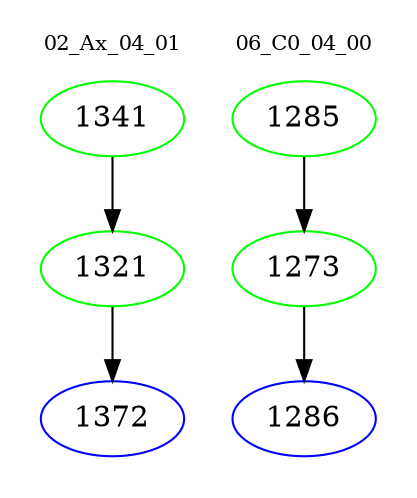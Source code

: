 digraph{
subgraph cluster_0 {
color = white
label = "02_Ax_04_01";
fontsize=10;
T0_1341 [label="1341", color="green"]
T0_1341 -> T0_1321 [color="black"]
T0_1321 [label="1321", color="green"]
T0_1321 -> T0_1372 [color="black"]
T0_1372 [label="1372", color="blue"]
}
subgraph cluster_1 {
color = white
label = "06_C0_04_00";
fontsize=10;
T1_1285 [label="1285", color="green"]
T1_1285 -> T1_1273 [color="black"]
T1_1273 [label="1273", color="green"]
T1_1273 -> T1_1286 [color="black"]
T1_1286 [label="1286", color="blue"]
}
}
